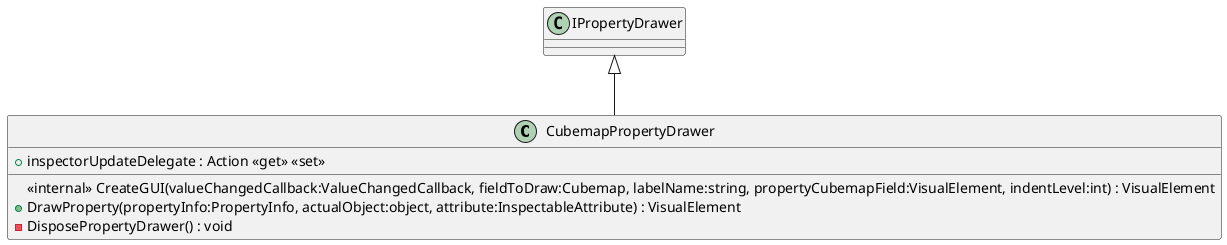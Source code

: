 @startuml
class CubemapPropertyDrawer {
    <<internal>> CreateGUI(valueChangedCallback:ValueChangedCallback, fieldToDraw:Cubemap, labelName:string, propertyCubemapField:VisualElement, indentLevel:int) : VisualElement
    + inspectorUpdateDelegate : Action <<get>> <<set>>
    + DrawProperty(propertyInfo:PropertyInfo, actualObject:object, attribute:InspectableAttribute) : VisualElement
    - DisposePropertyDrawer() : void
}
IPropertyDrawer <|-- CubemapPropertyDrawer
@enduml

